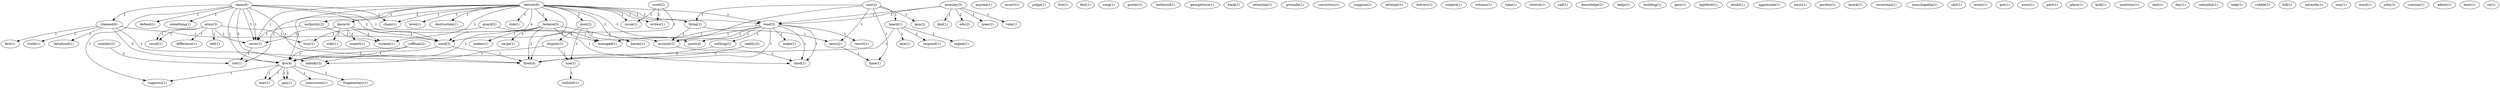 digraph G {
  fire [ label="fire(3)" ];
  suppress [ label="suppress(1)" ];
  concussion [ label="concussion(1)" ];
  fragmentary [ label="fragmentary(1)" ];
  tear [ label="tear(1)" ];
  gas [ label="gas(1)" ];
  anyone [ label="anyone(1)" ];
  scott [ label="scott(2)" ];
  used [ label="used(2)" ];
  issue [ label="issue(1)" ];
  writes [ label="writes(1)" ];
  assert [ label="assert(1)" ];
  claim [ label="claim(6)" ];
  defend [ label="defend(1)" ];
  cover [ label="cover(2)" ];
  claimed [ label="claimed(6)" ];
  something [ label="something(1)" ];
  chain [ label="chain(1)" ];
  fire [ label="fire(4)" ];
  cover [ label="cover(1)" ];
  fired [ label="fired(4)" ];
  nobody [ label="nobody(3)" ];
  managed [ label="managed(1)" ];
  judge [ label="judge(1)" ];
  number [ label="number(2)" ];
  riot [ label="riot(1)" ];
  live [ label="live(1)" ];
  feel [ label="feel(1)" ];
  song [ label="song(1)" ];
  poster [ label="poster(1)" ];
  bothered [ label="bothered(1)" ];
  georgetown [ label="georgetown(1)" ];
  back [ label="back(1)" ];
  attention [ label="attention(1)" ];
  use [ label="use(1)" ];
  bullshit [ label="bullshit(1)" ];
  grenade [ label="grenade(1)" ];
  awesley [ label="awesley(3)" ];
  read [ label="read(1)" ];
  dml [ label="dml(1)" ];
  edu [ label="edu(2)" ];
  goes [ label="goes(1)" ];
  read [ label="read(3)" ];
  vela [ label="vela(1)" ];
  army [ label="army(3)" ];
  recall [ label="recall(1)" ];
  difference [ label="difference(1)" ];
  tell [ label="tell(1)" ];
  tour [ label="tour(1)" ];
  recall [ label="recall(1)" ];
  correction [ label="correction(1)" ];
  detroit [ label="detroit(8)" ];
  believe [ label="believe(5)" ];
  firing [ label="firing(2)" ];
  know [ label="know(4)" ];
  level [ label="level(1)" ];
  destruction [ label="destruction(1)" ];
  authority [ label="authority(2)" ];
  point [ label="point(4)" ];
  risk [ label="risk(1)" ];
  post [ label="post(2)" ];
  scream [ label="scream(1)" ];
  haven [ label="haven(1)" ];
  suppose [ label="suppose(1)" ];
  attempt [ label="attempt(1)" ];
  sarge [ label="sarge(1)" ];
  makes [ label="makes(1)" ];
  account [ label="account(2)" ];
  cited [ label="cited(1)" ];
  follows [ label="follows(1)" ];
  saw [ label="saw(2)" ];
  heard [ label="heard(1)" ];
  news [ label="news(2)" ];
  gun [ label="gun(2)" ];
  time [ label="time(1)" ];
  fact [ label="fact(1)" ];
  truth [ label="truth(1)" ];
  falsehood [ label="falsehood(1)" ];
  subject [ label="subject(1)" ];
  witness [ label="witness(1)" ];
  take [ label="take(1)" ];
  stretch [ label="stretch(1)" ];
  respond [ label="respond(1)" ];
  repeat [ label="repeat(1)" ];
  eye [ label="eye(1)" ];
  call [ label="call(1)" ];
  resort [ label="resort(1)" ];
  make [ label="make(1)" ];
  nothing [ label="nothing(2)" ];
  knowledge [ label="knowledge(2)" ];
  side [ label="side(1)" ];
  expert [ label="expert(1)" ];
  helps [ label="helps(1)" ];
  building [ label="building(1)" ];
  gary [ label="gary(1)" ];
  dispute [ label="dispute(1)" ];
  use [ label="use(1)" ];
  lightfoot [ label="lightfoot(1)" ];
  doubt [ label="doubt(1)" ];
  appreciate [ label="appreciate(1)" ];
  basis [ label="basis(1)" ];
  reality [ label="reality(2)" ];
  coffman [ label="coffman(2)" ];
  gordon [ label="gordon(1)" ];
  knock [ label="knock(1)" ];
  strawman [ label="strawman(1)" ];
  encyclopedia [ label="encyclopedia(1)" ];
  shit [ label="shit(1)" ];
  dispute [ label="dispute(1)" ];
  event [ label="event(1)" ];
  put [ label="put(1)" ];
  wasn [ label="wasn(1)" ];
  part [ label="part(1)" ];
  place [ label="place(1)" ];
  kick [ label="kick(1)" ];
  guard [ label="guard(2)" ];
  mentions [ label="mentions(1)" ];
  text [ label="text(1)" ];
  day [ label="day(1)" ];
  columbia [ label="columbia(1)" ];
  help [ label="help(1)" ];
  rubble [ label="rubble(1)" ];
  bill [ label="bill(1)" ];
  miranda [ label="miranda(1)" ];
  way [ label="way(1)" ];
  mind [ label="mind(1)" ];
  john [ label="john(3)" ];
  concise [ label="concise(1)" ];
  admit [ label="admit(1)" ];
  hear [ label="hear(1)" ];
  ve [ label="ve(1)" ];
  fire -> suppress [ label="1" ];
  fire -> concussion [ label="1" ];
  fire -> fragmentary [ label="1" ];
  fire -> tear [ label="1" ];
  fire -> gas [ label="1" ];
  scott -> used [ label="1" ];
  scott -> issue [ label="1" ];
  scott -> writes [ label="1" ];
  claim -> defend [ label="1" ];
  claim -> cover [ label="1" ];
  claim -> suppress [ label="1" ];
  claim -> claimed [ label="1" ];
  claim -> something [ label="1" ];
  claim -> used [ label="2" ];
  claim -> chain [ label="1" ];
  claim -> fire [ label="1" ];
  claim -> cover [ label="1" ];
  claim -> fired [ label="1" ];
  claim -> nobody [ label="2" ];
  claim -> managed [ label="1" ];
  number -> riot [ label="1" ];
  cover -> riot [ label="1" ];
  use -> bullshit [ label="1" ];
  awesley -> read [ label="1" ];
  awesley -> dml [ label="1" ];
  awesley -> edu [ label="2" ];
  awesley -> goes [ label="1" ];
  awesley -> read [ label="1" ];
  awesley -> vela [ label="1" ];
  army -> recall [ label="1" ];
  army -> difference [ label="1" ];
  army -> tell [ label="1" ];
  army -> cover [ label="1" ];
  army -> tour [ label="1" ];
  army -> recall [ label="1" ];
  detroit -> believe [ label="1" ];
  detroit -> riot [ label="1" ];
  detroit -> firing [ label="1" ];
  detroit -> read [ label="1" ];
  detroit -> know [ label="2" ];
  detroit -> level [ label="1" ];
  detroit -> used [ label="4" ];
  detroit -> destruction [ label="1" ];
  detroit -> chain [ label="1" ];
  detroit -> authority [ label="1" ];
  detroit -> point [ label="1" ];
  detroit -> risk [ label="1" ];
  detroit -> post [ label="1" ];
  detroit -> scream [ label="1" ];
  detroit -> fire [ label="1" ];
  detroit -> cover [ label="1" ];
  detroit -> issue [ label="1" ];
  detroit -> haven [ label="1" ];
  detroit -> fired [ label="1" ];
  detroit -> read [ label="1" ];
  detroit -> writes [ label="1" ];
  believe -> sarge [ label="1" ];
  believe -> makes [ label="1" ];
  believe -> account [ label="1" ];
  believe -> fire [ label="1" ];
  believe -> fired [ label="2" ];
  believe -> cited [ label="1" ];
  saw -> heard [ label="1" ];
  saw -> firing [ label="1" ];
  saw -> news [ label="1" ];
  saw -> account [ label="1" ];
  saw -> gun [ label="1" ];
  saw -> time [ label="1" ];
  claimed -> fact [ label="1" ];
  claimed -> used [ label="1" ];
  claimed -> truth [ label="1" ];
  claimed -> fire [ label="2" ];
  claimed -> fired [ label="1" ];
  claimed -> falsehood [ label="1" ];
  heard -> respond [ label="1" ];
  heard -> repeat [ label="1" ];
  heard -> fire [ label="1" ];
  heard -> eye [ label="1" ];
  firing -> news [ label="1" ];
  firing -> account [ label="1" ];
  read -> resort [ label="1" ];
  read -> point [ label="1" ];
  read -> account [ label="1" ];
  read -> make [ label="1" ];
  read -> nothing [ label="1" ];
  read -> fired [ label="1" ];
  read -> cited [ label="1" ];
  read -> managed [ label="1" ];
  know -> used [ label="1" ];
  know -> scream [ label="1" ];
  know -> cover [ label="1" ];
  know -> side [ label="1" ];
  know -> expert [ label="1" ];
  news -> time [ label="1" ];
  dispute -> use [ label="1" ];
  dispute -> nobody [ label="1" ];
  used -> fire [ label="2" ];
  used -> fired [ label="1" ];
  reality -> fired [ label="1" ];
  coffman -> fire [ label="1" ];
  coffman -> nobody [ label="1" ];
  authority -> scream [ label="1" ];
  authority -> cover [ label="1" ];
  account -> cited [ label="1" ];
  post -> haven [ label="1" ];
  post -> use [ label="1" ];
  post -> dispute [ label="1" ];
  fire -> tear [ label="1" ];
  fire -> gas [ label="1" ];
  nothing -> fired [ label="1" ];
  guard -> tour [ label="1" ];
  guard -> managed [ label="1" ];
  read -> cited [ label="1" ];
  read -> managed [ label="1" ];
}
